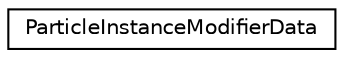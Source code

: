 digraph G
{
  edge [fontname="Helvetica",fontsize="10",labelfontname="Helvetica",labelfontsize="10"];
  node [fontname="Helvetica",fontsize="10",shape=record];
  rankdir=LR;
  Node1 [label="ParticleInstanceModifierData",height=0.2,width=0.4,color="black", fillcolor="white", style="filled",URL="$d2/dea/structParticleInstanceModifierData.html"];
}
